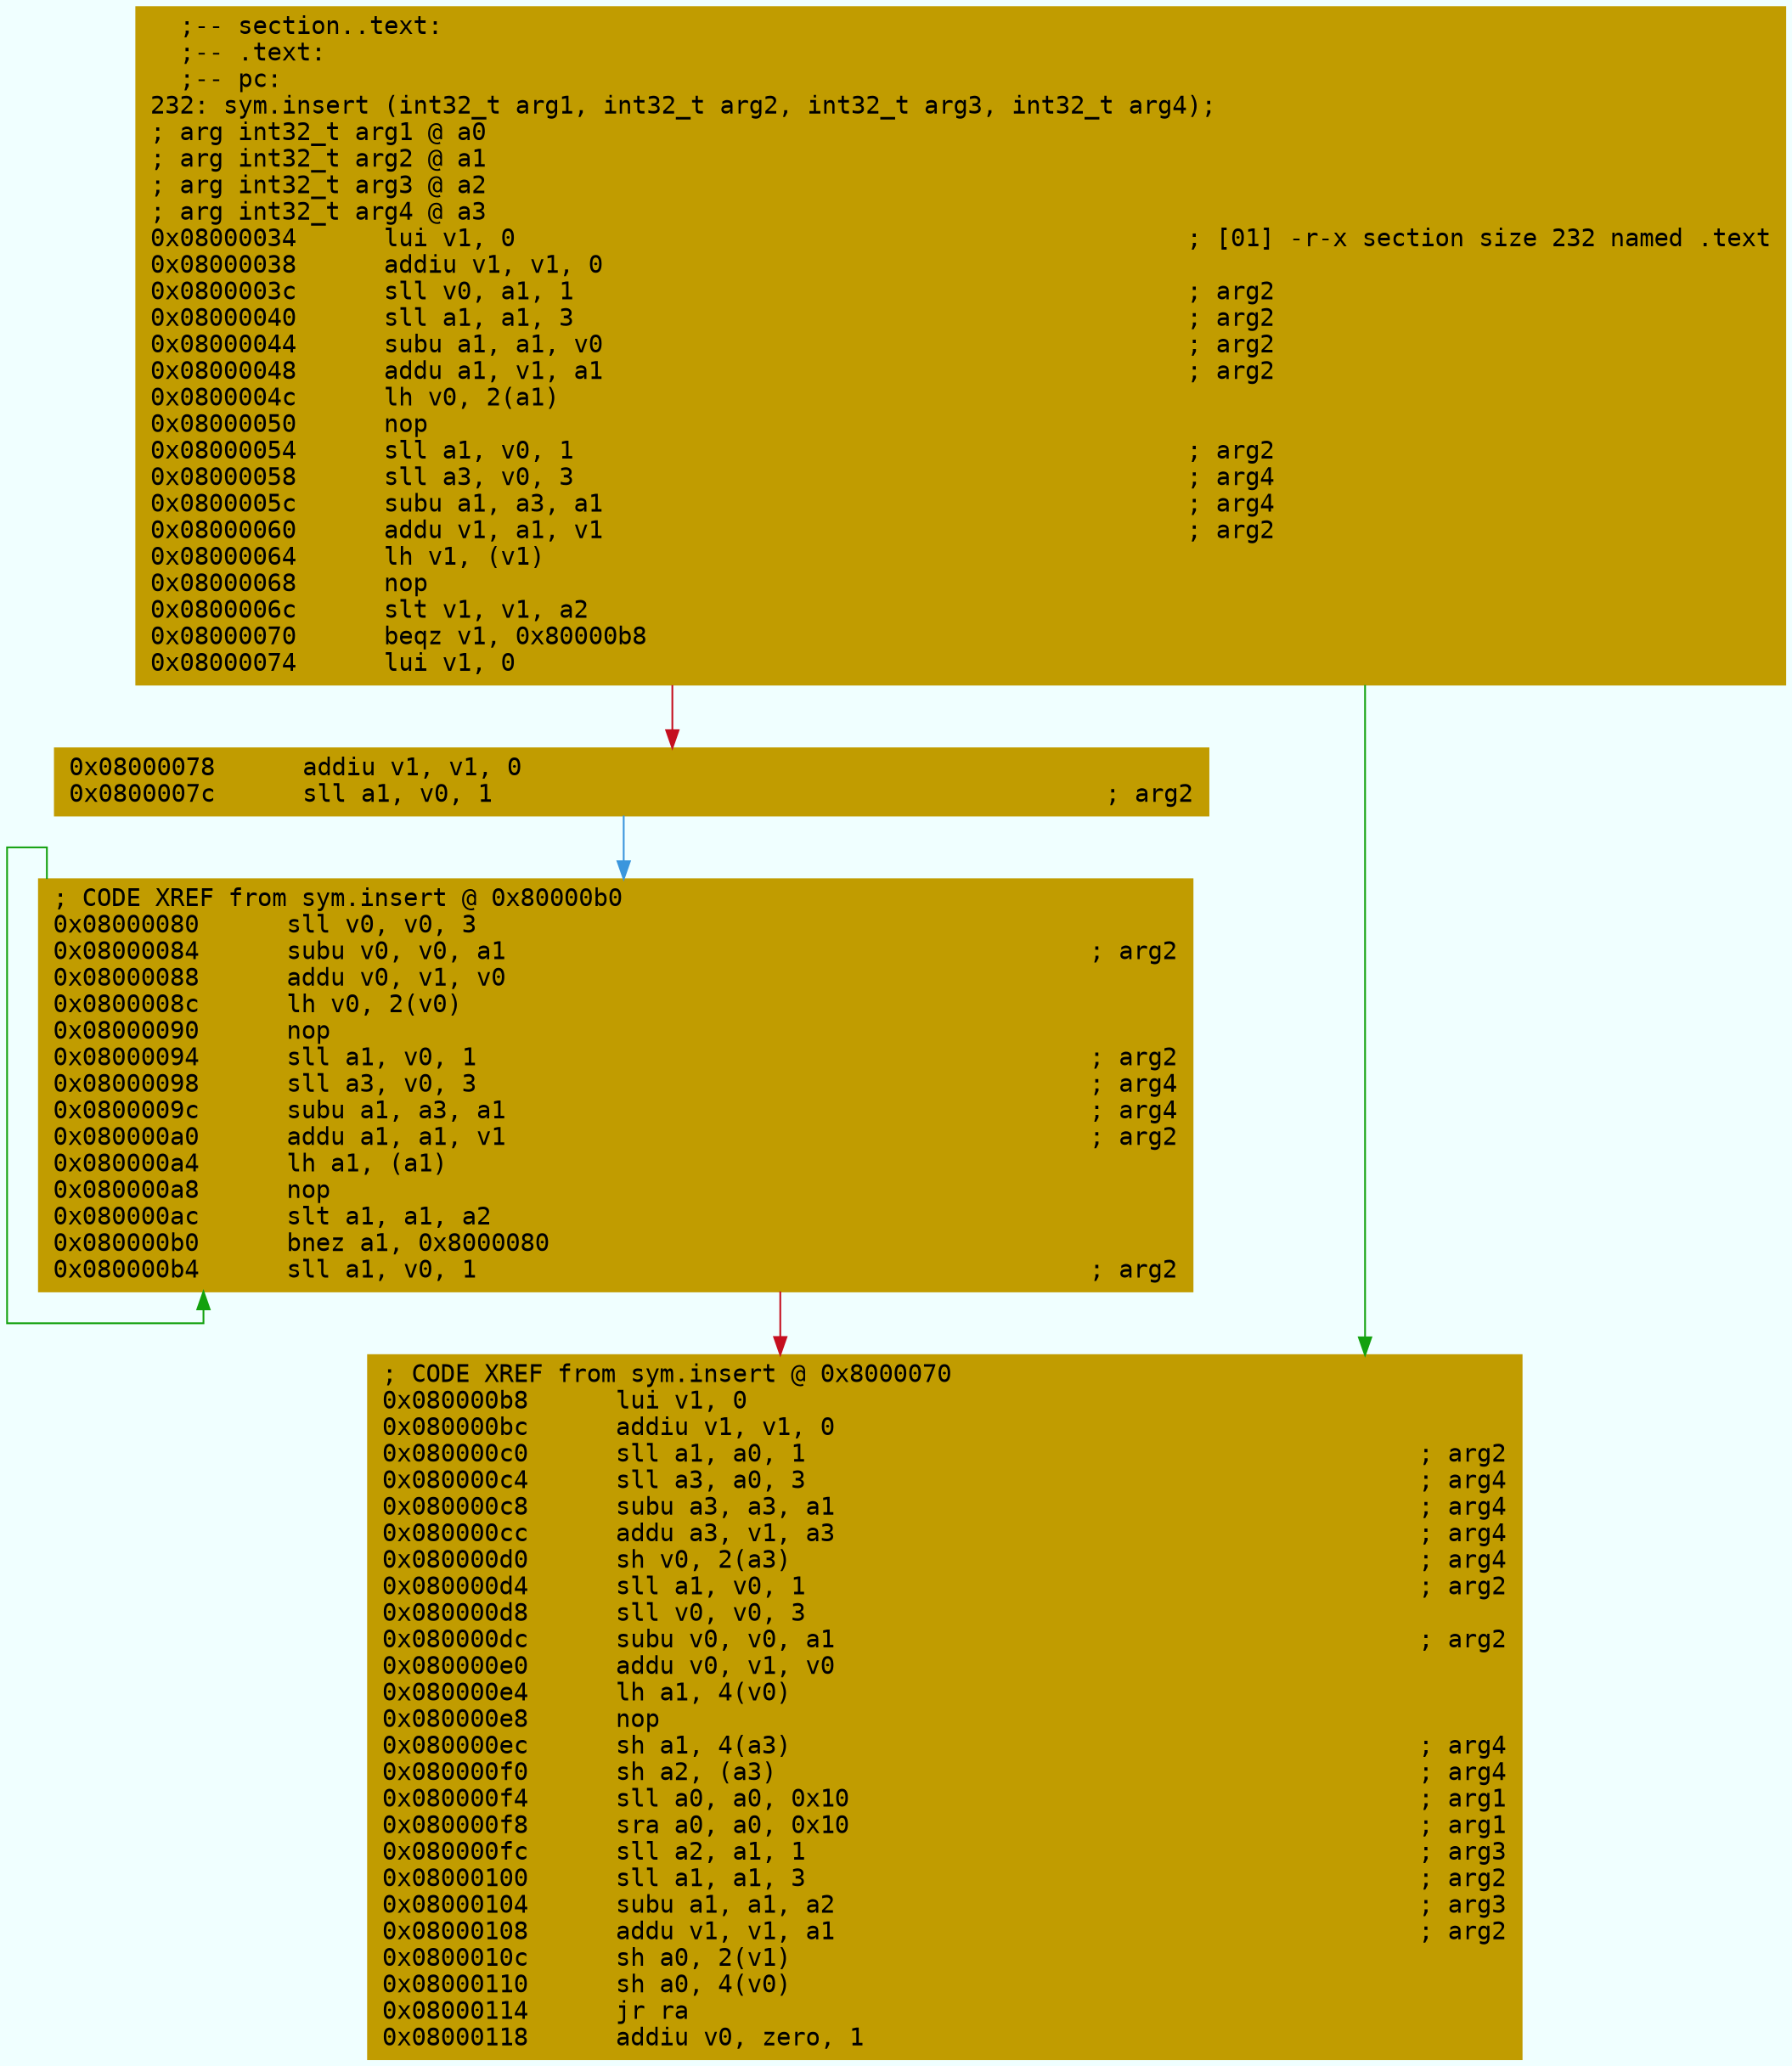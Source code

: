 digraph code {
	graph [bgcolor=azure fontsize=8 fontname="Courier" splines="ortho"];
	node [fillcolor=gray style=filled shape=box];
	edge [arrowhead="normal"];
	"0x08000034" [URL="sym.insert/0x08000034", fillcolor="#c19c00",color="#c19c00", fontname="Courier",label="  ;-- section..text:\l  ;-- .text:\l  ;-- pc:\l232: sym.insert (int32_t arg1, int32_t arg2, int32_t arg3, int32_t arg4);\l; arg int32_t arg1 @ a0\l; arg int32_t arg2 @ a1\l; arg int32_t arg3 @ a2\l; arg int32_t arg4 @ a3\l0x08000034      lui v1, 0                                              ; [01] -r-x section size 232 named .text\l0x08000038      addiu v1, v1, 0\l0x0800003c      sll v0, a1, 1                                          ; arg2\l0x08000040      sll a1, a1, 3                                          ; arg2\l0x08000044      subu a1, a1, v0                                        ; arg2\l0x08000048      addu a1, v1, a1                                        ; arg2\l0x0800004c      lh v0, 2(a1)\l0x08000050      nop\l0x08000054      sll a1, v0, 1                                          ; arg2\l0x08000058      sll a3, v0, 3                                          ; arg4\l0x0800005c      subu a1, a3, a1                                        ; arg4\l0x08000060      addu v1, a1, v1                                        ; arg2\l0x08000064      lh v1, (v1)\l0x08000068      nop\l0x0800006c      slt v1, v1, a2\l0x08000070      beqz v1, 0x80000b8\l0x08000074      lui v1, 0\l"]
	"0x08000078" [URL="sym.insert/0x08000078", fillcolor="#c19c00",color="#c19c00", fontname="Courier",label="0x08000078      addiu v1, v1, 0\l0x0800007c      sll a1, v0, 1                                          ; arg2\l"]
	"0x08000080" [URL="sym.insert/0x08000080", fillcolor="#c19c00",color="#c19c00", fontname="Courier",label="; CODE XREF from sym.insert @ 0x80000b0\l0x08000080      sll v0, v0, 3\l0x08000084      subu v0, v0, a1                                        ; arg2\l0x08000088      addu v0, v1, v0\l0x0800008c      lh v0, 2(v0)\l0x08000090      nop\l0x08000094      sll a1, v0, 1                                          ; arg2\l0x08000098      sll a3, v0, 3                                          ; arg4\l0x0800009c      subu a1, a3, a1                                        ; arg4\l0x080000a0      addu a1, a1, v1                                        ; arg2\l0x080000a4      lh a1, (a1)\l0x080000a8      nop\l0x080000ac      slt a1, a1, a2\l0x080000b0      bnez a1, 0x8000080\l0x080000b4      sll a1, v0, 1                                          ; arg2\l"]
	"0x080000b8" [URL="sym.insert/0x080000b8", fillcolor="#c19c00",color="#c19c00", fontname="Courier",label="; CODE XREF from sym.insert @ 0x8000070\l0x080000b8      lui v1, 0\l0x080000bc      addiu v1, v1, 0\l0x080000c0      sll a1, a0, 1                                          ; arg2\l0x080000c4      sll a3, a0, 3                                          ; arg4\l0x080000c8      subu a3, a3, a1                                        ; arg4\l0x080000cc      addu a3, v1, a3                                        ; arg4\l0x080000d0      sh v0, 2(a3)                                           ; arg4\l0x080000d4      sll a1, v0, 1                                          ; arg2\l0x080000d8      sll v0, v0, 3\l0x080000dc      subu v0, v0, a1                                        ; arg2\l0x080000e0      addu v0, v1, v0\l0x080000e4      lh a1, 4(v0)\l0x080000e8      nop\l0x080000ec      sh a1, 4(a3)                                           ; arg4\l0x080000f0      sh a2, (a3)                                            ; arg4\l0x080000f4      sll a0, a0, 0x10                                       ; arg1\l0x080000f8      sra a0, a0, 0x10                                       ; arg1\l0x080000fc      sll a2, a1, 1                                          ; arg3\l0x08000100      sll a1, a1, 3                                          ; arg2\l0x08000104      subu a1, a1, a2                                        ; arg3\l0x08000108      addu v1, v1, a1                                        ; arg2\l0x0800010c      sh a0, 2(v1)\l0x08000110      sh a0, 4(v0)\l0x08000114      jr ra\l0x08000118      addiu v0, zero, 1\l"]
        "0x08000034" -> "0x080000b8" [color="#13a10e"];
        "0x08000034" -> "0x08000078" [color="#c50f1f"];
        "0x08000078" -> "0x08000080" [color="#3a96dd"];
        "0x08000080" -> "0x08000080" [color="#13a10e"];
        "0x08000080" -> "0x080000b8" [color="#c50f1f"];
}
